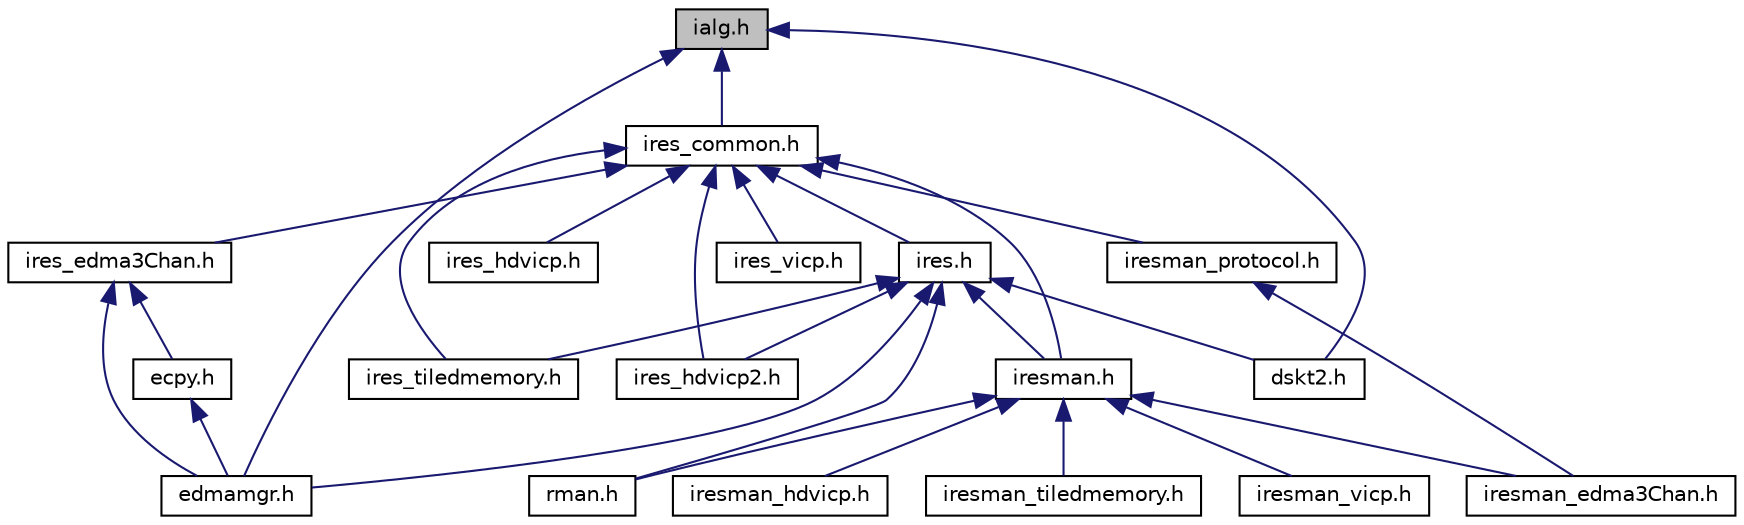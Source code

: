 digraph "ialg.h"
{
  edge [fontname="Helvetica",fontsize="10",labelfontname="Helvetica",labelfontsize="10"];
  node [fontname="Helvetica",fontsize="10",shape=record];
  Node1 [label="ialg.h",height=0.2,width=0.4,color="black", fillcolor="grey75", style="filled", fontcolor="black"];
  Node1 -> Node2 [dir="back",color="midnightblue",fontsize="10",style="solid",fontname="Helvetica"];
  Node2 [label="ires_common.h",height=0.2,width=0.4,color="black", fillcolor="white", style="filled",URL="$ires__common_8h.html",tooltip="IRES Resource Protocol Definitions - IRES Resource. "];
  Node2 -> Node3 [dir="back",color="midnightblue",fontsize="10",style="solid",fontname="Helvetica"];
  Node3 [label="ires.h",height=0.2,width=0.4,color="black", fillcolor="white", style="filled",URL="$ires_8h.html",tooltip="IRES Interface Definitions - Allows algorithms to request and receive handles representing private lo..."];
  Node3 -> Node4 [dir="back",color="midnightblue",fontsize="10",style="solid",fontname="Helvetica"];
  Node4 [label="dskt2.h",height=0.2,width=0.4,color="black", fillcolor="white", style="filled",URL="$dskt2_8h.html",tooltip="Provides services to support XDAIS algorithm instance objects. "];
  Node3 -> Node5 [dir="back",color="midnightblue",fontsize="10",style="solid",fontname="Helvetica"];
  Node5 [label="edmamgr.h",height=0.2,width=0.4,color="black", fillcolor="white", style="filled",URL="$edmamgr_8h.html",tooltip="EdmaMgr Definitions - Functional library for use with the EDMA3 DMA peripheral. "];
  Node3 -> Node6 [dir="back",color="midnightblue",fontsize="10",style="solid",fontname="Helvetica"];
  Node6 [label="ires_hdvicp2.h",height=0.2,width=0.4,color="black", fillcolor="white", style="filled",URL="$ires__hdvicp2_8h.html",tooltip="IRES PROTOCOL HDVICP2 Interface Definitions - Allows algorithms to request and receive handles repres..."];
  Node3 -> Node7 [dir="back",color="midnightblue",fontsize="10",style="solid",fontname="Helvetica"];
  Node7 [label="iresman.h",height=0.2,width=0.4,color="black", fillcolor="white", style="filled",URL="$iresman_8h.html",tooltip="Device specific Resource Manager Interface Definitions IRESMAN - Interface that needs to be implement..."];
  Node7 -> Node8 [dir="back",color="midnightblue",fontsize="10",style="solid",fontname="Helvetica"];
  Node8 [label="iresman_edma3Chan.h",height=0.2,width=0.4,color="black", fillcolor="white", style="filled",URL="$iresman__edma3_chan_8h.html",tooltip="IRESMAN EDMA3 specific Resource Manager Definitions - EDMA3 resource manager implementation. "];
  Node7 -> Node9 [dir="back",color="midnightblue",fontsize="10",style="solid",fontname="Helvetica"];
  Node9 [label="iresman_hdvicp.h",height=0.2,width=0.4,color="black", fillcolor="white", style="filled",URL="$iresman__hdvicp_8h.html",tooltip="IRESMAN. "];
  Node7 -> Node10 [dir="back",color="midnightblue",fontsize="10",style="solid",fontname="Helvetica"];
  Node10 [label="iresman_tiledmemory.h",height=0.2,width=0.4,color="black", fillcolor="white", style="filled",URL="$iresman__tiledmemory_8h.html",tooltip="IRESMAN. "];
  Node7 -> Node11 [dir="back",color="midnightblue",fontsize="10",style="solid",fontname="Helvetica"];
  Node11 [label="iresman_vicp.h",height=0.2,width=0.4,color="black", fillcolor="white", style="filled",URL="$iresman__vicp_8h.html",tooltip="IRESMAN. "];
  Node7 -> Node12 [dir="back",color="midnightblue",fontsize="10",style="solid",fontname="Helvetica"];
  Node12 [label="rman.h",height=0.2,width=0.4,color="black", fillcolor="white", style="filled",URL="$rman_8h.html",tooltip="IRES generic Resource Manager RMAN Definitions - Generic Resource Manager that manages resource alloc..."];
  Node3 -> Node13 [dir="back",color="midnightblue",fontsize="10",style="solid",fontname="Helvetica"];
  Node13 [label="ires_tiledmemory.h",height=0.2,width=0.4,color="black", fillcolor="white", style="filled",URL="$ires__tiledmemory_8h.html",tooltip="IRES PROTOCOL TILEDMEMORY Interface Definitions (Beta) - Allows algorithms to request and receive han..."];
  Node3 -> Node12 [dir="back",color="midnightblue",fontsize="10",style="solid",fontname="Helvetica"];
  Node2 -> Node14 [dir="back",color="midnightblue",fontsize="10",style="solid",fontname="Helvetica"];
  Node14 [label="ires_edma3Chan.h",height=0.2,width=0.4,color="black", fillcolor="white", style="filled",URL="$ires__edma3_chan_8h.html",tooltip="IRES EDMA3CHAN PROTOCOL Interface Definitions - Allows algorithms to request and receive handles repr..."];
  Node14 -> Node15 [dir="back",color="midnightblue",fontsize="10",style="solid",fontname="Helvetica"];
  Node15 [label="ecpy.h",height=0.2,width=0.4,color="black", fillcolor="white", style="filled",URL="$ecpy_8h.html",tooltip="ECPY Definitions - High performance functional library for use with the EDMA3 DMA peripheral..."];
  Node15 -> Node5 [dir="back",color="midnightblue",fontsize="10",style="solid",fontname="Helvetica"];
  Node14 -> Node5 [dir="back",color="midnightblue",fontsize="10",style="solid",fontname="Helvetica"];
  Node2 -> Node16 [dir="back",color="midnightblue",fontsize="10",style="solid",fontname="Helvetica"];
  Node16 [label="ires_hdvicp.h",height=0.2,width=0.4,color="black", fillcolor="white", style="filled",URL="$ires__hdvicp_8h.html",tooltip="IRES PROTOCOL HDVICP Interface Definitions - Allows algorithms to request and receive handles represe..."];
  Node2 -> Node6 [dir="back",color="midnightblue",fontsize="10",style="solid",fontname="Helvetica"];
  Node2 -> Node7 [dir="back",color="midnightblue",fontsize="10",style="solid",fontname="Helvetica"];
  Node2 -> Node17 [dir="back",color="midnightblue",fontsize="10",style="solid",fontname="Helvetica"];
  Node17 [label="iresman_protocol.h",height=0.2,width=0.4,color="black", fillcolor="white", style="filled",URL="$iresman__protocol_8h.html",tooltip="IRES Resource Protocol Definitions (C64P) - IRES Resource specific protocol interface to construct lo..."];
  Node17 -> Node8 [dir="back",color="midnightblue",fontsize="10",style="solid",fontname="Helvetica"];
  Node2 -> Node13 [dir="back",color="midnightblue",fontsize="10",style="solid",fontname="Helvetica"];
  Node2 -> Node18 [dir="back",color="midnightblue",fontsize="10",style="solid",fontname="Helvetica"];
  Node18 [label="ires_vicp.h",height=0.2,width=0.4,color="black", fillcolor="white", style="filled",URL="$ires__vicp_8h.html",tooltip="IRES PROTOCOL VICP Interface Definitions - Allows algorithms to request and receive handles represent..."];
  Node1 -> Node4 [dir="back",color="midnightblue",fontsize="10",style="solid",fontname="Helvetica"];
  Node1 -> Node5 [dir="back",color="midnightblue",fontsize="10",style="solid",fontname="Helvetica"];
}
